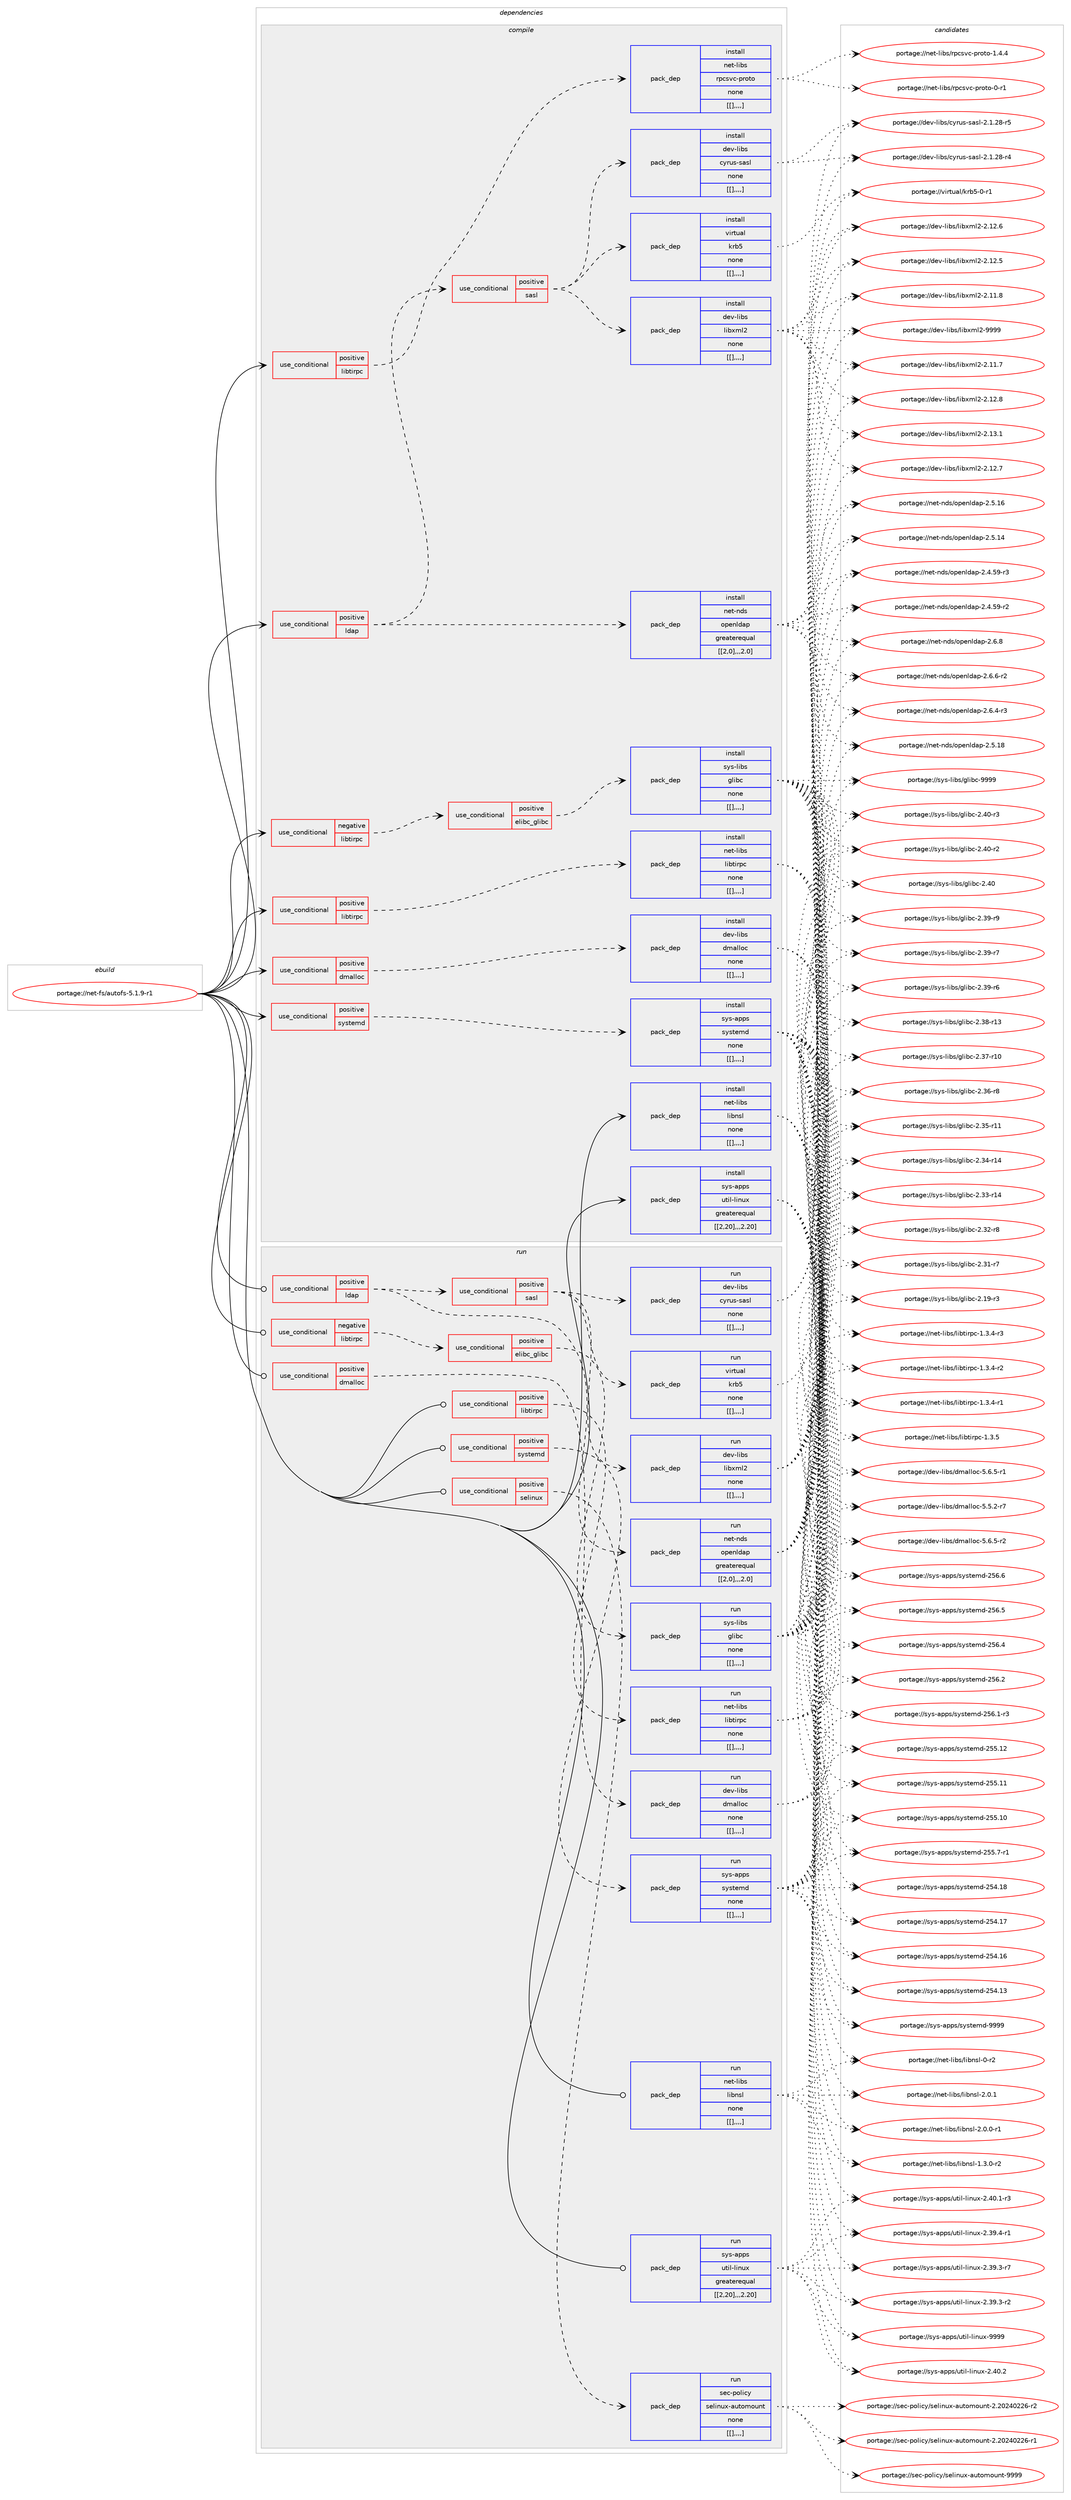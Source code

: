digraph prolog {

# *************
# Graph options
# *************

newrank=true;
concentrate=true;
compound=true;
graph [rankdir=LR,fontname=Helvetica,fontsize=10,ranksep=1.5];#, ranksep=2.5, nodesep=0.2];
edge  [arrowhead=vee];
node  [fontname=Helvetica,fontsize=10];

# **********
# The ebuild
# **********

subgraph cluster_leftcol {
color=gray;
label=<<i>ebuild</i>>;
id [label="portage://net-fs/autofs-5.1.9-r1", color=red, width=4, href="../net-fs/autofs-5.1.9-r1.svg"];
}

# ****************
# The dependencies
# ****************

subgraph cluster_midcol {
color=gray;
label=<<i>dependencies</i>>;
subgraph cluster_compile {
fillcolor="#eeeeee";
style=filled;
label=<<i>compile</i>>;
subgraph cond94418 {
dependency358961 [label=<<TABLE BORDER="0" CELLBORDER="1" CELLSPACING="0" CELLPADDING="4"><TR><TD ROWSPAN="3" CELLPADDING="10">use_conditional</TD></TR><TR><TD>negative</TD></TR><TR><TD>libtirpc</TD></TR></TABLE>>, shape=none, color=red];
subgraph cond94419 {
dependency358962 [label=<<TABLE BORDER="0" CELLBORDER="1" CELLSPACING="0" CELLPADDING="4"><TR><TD ROWSPAN="3" CELLPADDING="10">use_conditional</TD></TR><TR><TD>positive</TD></TR><TR><TD>elibc_glibc</TD></TR></TABLE>>, shape=none, color=red];
subgraph pack261908 {
dependency358963 [label=<<TABLE BORDER="0" CELLBORDER="1" CELLSPACING="0" CELLPADDING="4" WIDTH="220"><TR><TD ROWSPAN="6" CELLPADDING="30">pack_dep</TD></TR><TR><TD WIDTH="110">install</TD></TR><TR><TD>sys-libs</TD></TR><TR><TD>glibc</TD></TR><TR><TD>none</TD></TR><TR><TD>[[],,,,]</TD></TR></TABLE>>, shape=none, color=blue];
}
dependency358962:e -> dependency358963:w [weight=20,style="dashed",arrowhead="vee"];
}
dependency358961:e -> dependency358962:w [weight=20,style="dashed",arrowhead="vee"];
}
id:e -> dependency358961:w [weight=20,style="solid",arrowhead="vee"];
subgraph cond94420 {
dependency358964 [label=<<TABLE BORDER="0" CELLBORDER="1" CELLSPACING="0" CELLPADDING="4"><TR><TD ROWSPAN="3" CELLPADDING="10">use_conditional</TD></TR><TR><TD>positive</TD></TR><TR><TD>dmalloc</TD></TR></TABLE>>, shape=none, color=red];
subgraph pack261909 {
dependency358965 [label=<<TABLE BORDER="0" CELLBORDER="1" CELLSPACING="0" CELLPADDING="4" WIDTH="220"><TR><TD ROWSPAN="6" CELLPADDING="30">pack_dep</TD></TR><TR><TD WIDTH="110">install</TD></TR><TR><TD>dev-libs</TD></TR><TR><TD>dmalloc</TD></TR><TR><TD>none</TD></TR><TR><TD>[[],,,,]</TD></TR></TABLE>>, shape=none, color=blue];
}
dependency358964:e -> dependency358965:w [weight=20,style="dashed",arrowhead="vee"];
}
id:e -> dependency358964:w [weight=20,style="solid",arrowhead="vee"];
subgraph cond94421 {
dependency358966 [label=<<TABLE BORDER="0" CELLBORDER="1" CELLSPACING="0" CELLPADDING="4"><TR><TD ROWSPAN="3" CELLPADDING="10">use_conditional</TD></TR><TR><TD>positive</TD></TR><TR><TD>ldap</TD></TR></TABLE>>, shape=none, color=red];
subgraph pack261910 {
dependency358967 [label=<<TABLE BORDER="0" CELLBORDER="1" CELLSPACING="0" CELLPADDING="4" WIDTH="220"><TR><TD ROWSPAN="6" CELLPADDING="30">pack_dep</TD></TR><TR><TD WIDTH="110">install</TD></TR><TR><TD>net-nds</TD></TR><TR><TD>openldap</TD></TR><TR><TD>greaterequal</TD></TR><TR><TD>[[2,0],,,2.0]</TD></TR></TABLE>>, shape=none, color=blue];
}
dependency358966:e -> dependency358967:w [weight=20,style="dashed",arrowhead="vee"];
subgraph cond94422 {
dependency358968 [label=<<TABLE BORDER="0" CELLBORDER="1" CELLSPACING="0" CELLPADDING="4"><TR><TD ROWSPAN="3" CELLPADDING="10">use_conditional</TD></TR><TR><TD>positive</TD></TR><TR><TD>sasl</TD></TR></TABLE>>, shape=none, color=red];
subgraph pack261911 {
dependency358969 [label=<<TABLE BORDER="0" CELLBORDER="1" CELLSPACING="0" CELLPADDING="4" WIDTH="220"><TR><TD ROWSPAN="6" CELLPADDING="30">pack_dep</TD></TR><TR><TD WIDTH="110">install</TD></TR><TR><TD>dev-libs</TD></TR><TR><TD>cyrus-sasl</TD></TR><TR><TD>none</TD></TR><TR><TD>[[],,,,]</TD></TR></TABLE>>, shape=none, color=blue];
}
dependency358968:e -> dependency358969:w [weight=20,style="dashed",arrowhead="vee"];
subgraph pack261912 {
dependency358970 [label=<<TABLE BORDER="0" CELLBORDER="1" CELLSPACING="0" CELLPADDING="4" WIDTH="220"><TR><TD ROWSPAN="6" CELLPADDING="30">pack_dep</TD></TR><TR><TD WIDTH="110">install</TD></TR><TR><TD>dev-libs</TD></TR><TR><TD>libxml2</TD></TR><TR><TD>none</TD></TR><TR><TD>[[],,,,]</TD></TR></TABLE>>, shape=none, color=blue];
}
dependency358968:e -> dependency358970:w [weight=20,style="dashed",arrowhead="vee"];
subgraph pack261913 {
dependency358971 [label=<<TABLE BORDER="0" CELLBORDER="1" CELLSPACING="0" CELLPADDING="4" WIDTH="220"><TR><TD ROWSPAN="6" CELLPADDING="30">pack_dep</TD></TR><TR><TD WIDTH="110">install</TD></TR><TR><TD>virtual</TD></TR><TR><TD>krb5</TD></TR><TR><TD>none</TD></TR><TR><TD>[[],,,,]</TD></TR></TABLE>>, shape=none, color=blue];
}
dependency358968:e -> dependency358971:w [weight=20,style="dashed",arrowhead="vee"];
}
dependency358966:e -> dependency358968:w [weight=20,style="dashed",arrowhead="vee"];
}
id:e -> dependency358966:w [weight=20,style="solid",arrowhead="vee"];
subgraph cond94423 {
dependency358972 [label=<<TABLE BORDER="0" CELLBORDER="1" CELLSPACING="0" CELLPADDING="4"><TR><TD ROWSPAN="3" CELLPADDING="10">use_conditional</TD></TR><TR><TD>positive</TD></TR><TR><TD>libtirpc</TD></TR></TABLE>>, shape=none, color=red];
subgraph pack261914 {
dependency358973 [label=<<TABLE BORDER="0" CELLBORDER="1" CELLSPACING="0" CELLPADDING="4" WIDTH="220"><TR><TD ROWSPAN="6" CELLPADDING="30">pack_dep</TD></TR><TR><TD WIDTH="110">install</TD></TR><TR><TD>net-libs</TD></TR><TR><TD>libtirpc</TD></TR><TR><TD>none</TD></TR><TR><TD>[[],,,,]</TD></TR></TABLE>>, shape=none, color=blue];
}
dependency358972:e -> dependency358973:w [weight=20,style="dashed",arrowhead="vee"];
}
id:e -> dependency358972:w [weight=20,style="solid",arrowhead="vee"];
subgraph cond94424 {
dependency358974 [label=<<TABLE BORDER="0" CELLBORDER="1" CELLSPACING="0" CELLPADDING="4"><TR><TD ROWSPAN="3" CELLPADDING="10">use_conditional</TD></TR><TR><TD>positive</TD></TR><TR><TD>libtirpc</TD></TR></TABLE>>, shape=none, color=red];
subgraph pack261915 {
dependency358975 [label=<<TABLE BORDER="0" CELLBORDER="1" CELLSPACING="0" CELLPADDING="4" WIDTH="220"><TR><TD ROWSPAN="6" CELLPADDING="30">pack_dep</TD></TR><TR><TD WIDTH="110">install</TD></TR><TR><TD>net-libs</TD></TR><TR><TD>rpcsvc-proto</TD></TR><TR><TD>none</TD></TR><TR><TD>[[],,,,]</TD></TR></TABLE>>, shape=none, color=blue];
}
dependency358974:e -> dependency358975:w [weight=20,style="dashed",arrowhead="vee"];
}
id:e -> dependency358974:w [weight=20,style="solid",arrowhead="vee"];
subgraph cond94425 {
dependency358976 [label=<<TABLE BORDER="0" CELLBORDER="1" CELLSPACING="0" CELLPADDING="4"><TR><TD ROWSPAN="3" CELLPADDING="10">use_conditional</TD></TR><TR><TD>positive</TD></TR><TR><TD>systemd</TD></TR></TABLE>>, shape=none, color=red];
subgraph pack261916 {
dependency358977 [label=<<TABLE BORDER="0" CELLBORDER="1" CELLSPACING="0" CELLPADDING="4" WIDTH="220"><TR><TD ROWSPAN="6" CELLPADDING="30">pack_dep</TD></TR><TR><TD WIDTH="110">install</TD></TR><TR><TD>sys-apps</TD></TR><TR><TD>systemd</TD></TR><TR><TD>none</TD></TR><TR><TD>[[],,,,]</TD></TR></TABLE>>, shape=none, color=blue];
}
dependency358976:e -> dependency358977:w [weight=20,style="dashed",arrowhead="vee"];
}
id:e -> dependency358976:w [weight=20,style="solid",arrowhead="vee"];
subgraph pack261917 {
dependency358978 [label=<<TABLE BORDER="0" CELLBORDER="1" CELLSPACING="0" CELLPADDING="4" WIDTH="220"><TR><TD ROWSPAN="6" CELLPADDING="30">pack_dep</TD></TR><TR><TD WIDTH="110">install</TD></TR><TR><TD>net-libs</TD></TR><TR><TD>libnsl</TD></TR><TR><TD>none</TD></TR><TR><TD>[[],,,,]</TD></TR></TABLE>>, shape=none, color=blue];
}
id:e -> dependency358978:w [weight=20,style="solid",arrowhead="vee"];
subgraph pack261918 {
dependency358979 [label=<<TABLE BORDER="0" CELLBORDER="1" CELLSPACING="0" CELLPADDING="4" WIDTH="220"><TR><TD ROWSPAN="6" CELLPADDING="30">pack_dep</TD></TR><TR><TD WIDTH="110">install</TD></TR><TR><TD>sys-apps</TD></TR><TR><TD>util-linux</TD></TR><TR><TD>greaterequal</TD></TR><TR><TD>[[2,20],,,2.20]</TD></TR></TABLE>>, shape=none, color=blue];
}
id:e -> dependency358979:w [weight=20,style="solid",arrowhead="vee"];
}
subgraph cluster_compileandrun {
fillcolor="#eeeeee";
style=filled;
label=<<i>compile and run</i>>;
}
subgraph cluster_run {
fillcolor="#eeeeee";
style=filled;
label=<<i>run</i>>;
subgraph cond94426 {
dependency358980 [label=<<TABLE BORDER="0" CELLBORDER="1" CELLSPACING="0" CELLPADDING="4"><TR><TD ROWSPAN="3" CELLPADDING="10">use_conditional</TD></TR><TR><TD>negative</TD></TR><TR><TD>libtirpc</TD></TR></TABLE>>, shape=none, color=red];
subgraph cond94427 {
dependency358981 [label=<<TABLE BORDER="0" CELLBORDER="1" CELLSPACING="0" CELLPADDING="4"><TR><TD ROWSPAN="3" CELLPADDING="10">use_conditional</TD></TR><TR><TD>positive</TD></TR><TR><TD>elibc_glibc</TD></TR></TABLE>>, shape=none, color=red];
subgraph pack261919 {
dependency358982 [label=<<TABLE BORDER="0" CELLBORDER="1" CELLSPACING="0" CELLPADDING="4" WIDTH="220"><TR><TD ROWSPAN="6" CELLPADDING="30">pack_dep</TD></TR><TR><TD WIDTH="110">run</TD></TR><TR><TD>sys-libs</TD></TR><TR><TD>glibc</TD></TR><TR><TD>none</TD></TR><TR><TD>[[],,,,]</TD></TR></TABLE>>, shape=none, color=blue];
}
dependency358981:e -> dependency358982:w [weight=20,style="dashed",arrowhead="vee"];
}
dependency358980:e -> dependency358981:w [weight=20,style="dashed",arrowhead="vee"];
}
id:e -> dependency358980:w [weight=20,style="solid",arrowhead="odot"];
subgraph cond94428 {
dependency358983 [label=<<TABLE BORDER="0" CELLBORDER="1" CELLSPACING="0" CELLPADDING="4"><TR><TD ROWSPAN="3" CELLPADDING="10">use_conditional</TD></TR><TR><TD>positive</TD></TR><TR><TD>dmalloc</TD></TR></TABLE>>, shape=none, color=red];
subgraph pack261920 {
dependency358984 [label=<<TABLE BORDER="0" CELLBORDER="1" CELLSPACING="0" CELLPADDING="4" WIDTH="220"><TR><TD ROWSPAN="6" CELLPADDING="30">pack_dep</TD></TR><TR><TD WIDTH="110">run</TD></TR><TR><TD>dev-libs</TD></TR><TR><TD>dmalloc</TD></TR><TR><TD>none</TD></TR><TR><TD>[[],,,,]</TD></TR></TABLE>>, shape=none, color=blue];
}
dependency358983:e -> dependency358984:w [weight=20,style="dashed",arrowhead="vee"];
}
id:e -> dependency358983:w [weight=20,style="solid",arrowhead="odot"];
subgraph cond94429 {
dependency358985 [label=<<TABLE BORDER="0" CELLBORDER="1" CELLSPACING="0" CELLPADDING="4"><TR><TD ROWSPAN="3" CELLPADDING="10">use_conditional</TD></TR><TR><TD>positive</TD></TR><TR><TD>ldap</TD></TR></TABLE>>, shape=none, color=red];
subgraph pack261921 {
dependency358986 [label=<<TABLE BORDER="0" CELLBORDER="1" CELLSPACING="0" CELLPADDING="4" WIDTH="220"><TR><TD ROWSPAN="6" CELLPADDING="30">pack_dep</TD></TR><TR><TD WIDTH="110">run</TD></TR><TR><TD>net-nds</TD></TR><TR><TD>openldap</TD></TR><TR><TD>greaterequal</TD></TR><TR><TD>[[2,0],,,2.0]</TD></TR></TABLE>>, shape=none, color=blue];
}
dependency358985:e -> dependency358986:w [weight=20,style="dashed",arrowhead="vee"];
subgraph cond94430 {
dependency358987 [label=<<TABLE BORDER="0" CELLBORDER="1" CELLSPACING="0" CELLPADDING="4"><TR><TD ROWSPAN="3" CELLPADDING="10">use_conditional</TD></TR><TR><TD>positive</TD></TR><TR><TD>sasl</TD></TR></TABLE>>, shape=none, color=red];
subgraph pack261922 {
dependency358988 [label=<<TABLE BORDER="0" CELLBORDER="1" CELLSPACING="0" CELLPADDING="4" WIDTH="220"><TR><TD ROWSPAN="6" CELLPADDING="30">pack_dep</TD></TR><TR><TD WIDTH="110">run</TD></TR><TR><TD>dev-libs</TD></TR><TR><TD>cyrus-sasl</TD></TR><TR><TD>none</TD></TR><TR><TD>[[],,,,]</TD></TR></TABLE>>, shape=none, color=blue];
}
dependency358987:e -> dependency358988:w [weight=20,style="dashed",arrowhead="vee"];
subgraph pack261923 {
dependency358989 [label=<<TABLE BORDER="0" CELLBORDER="1" CELLSPACING="0" CELLPADDING="4" WIDTH="220"><TR><TD ROWSPAN="6" CELLPADDING="30">pack_dep</TD></TR><TR><TD WIDTH="110">run</TD></TR><TR><TD>dev-libs</TD></TR><TR><TD>libxml2</TD></TR><TR><TD>none</TD></TR><TR><TD>[[],,,,]</TD></TR></TABLE>>, shape=none, color=blue];
}
dependency358987:e -> dependency358989:w [weight=20,style="dashed",arrowhead="vee"];
subgraph pack261924 {
dependency358990 [label=<<TABLE BORDER="0" CELLBORDER="1" CELLSPACING="0" CELLPADDING="4" WIDTH="220"><TR><TD ROWSPAN="6" CELLPADDING="30">pack_dep</TD></TR><TR><TD WIDTH="110">run</TD></TR><TR><TD>virtual</TD></TR><TR><TD>krb5</TD></TR><TR><TD>none</TD></TR><TR><TD>[[],,,,]</TD></TR></TABLE>>, shape=none, color=blue];
}
dependency358987:e -> dependency358990:w [weight=20,style="dashed",arrowhead="vee"];
}
dependency358985:e -> dependency358987:w [weight=20,style="dashed",arrowhead="vee"];
}
id:e -> dependency358985:w [weight=20,style="solid",arrowhead="odot"];
subgraph cond94431 {
dependency358991 [label=<<TABLE BORDER="0" CELLBORDER="1" CELLSPACING="0" CELLPADDING="4"><TR><TD ROWSPAN="3" CELLPADDING="10">use_conditional</TD></TR><TR><TD>positive</TD></TR><TR><TD>libtirpc</TD></TR></TABLE>>, shape=none, color=red];
subgraph pack261925 {
dependency358992 [label=<<TABLE BORDER="0" CELLBORDER="1" CELLSPACING="0" CELLPADDING="4" WIDTH="220"><TR><TD ROWSPAN="6" CELLPADDING="30">pack_dep</TD></TR><TR><TD WIDTH="110">run</TD></TR><TR><TD>net-libs</TD></TR><TR><TD>libtirpc</TD></TR><TR><TD>none</TD></TR><TR><TD>[[],,,,]</TD></TR></TABLE>>, shape=none, color=blue];
}
dependency358991:e -> dependency358992:w [weight=20,style="dashed",arrowhead="vee"];
}
id:e -> dependency358991:w [weight=20,style="solid",arrowhead="odot"];
subgraph cond94432 {
dependency358993 [label=<<TABLE BORDER="0" CELLBORDER="1" CELLSPACING="0" CELLPADDING="4"><TR><TD ROWSPAN="3" CELLPADDING="10">use_conditional</TD></TR><TR><TD>positive</TD></TR><TR><TD>selinux</TD></TR></TABLE>>, shape=none, color=red];
subgraph pack261926 {
dependency358994 [label=<<TABLE BORDER="0" CELLBORDER="1" CELLSPACING="0" CELLPADDING="4" WIDTH="220"><TR><TD ROWSPAN="6" CELLPADDING="30">pack_dep</TD></TR><TR><TD WIDTH="110">run</TD></TR><TR><TD>sec-policy</TD></TR><TR><TD>selinux-automount</TD></TR><TR><TD>none</TD></TR><TR><TD>[[],,,,]</TD></TR></TABLE>>, shape=none, color=blue];
}
dependency358993:e -> dependency358994:w [weight=20,style="dashed",arrowhead="vee"];
}
id:e -> dependency358993:w [weight=20,style="solid",arrowhead="odot"];
subgraph cond94433 {
dependency358995 [label=<<TABLE BORDER="0" CELLBORDER="1" CELLSPACING="0" CELLPADDING="4"><TR><TD ROWSPAN="3" CELLPADDING="10">use_conditional</TD></TR><TR><TD>positive</TD></TR><TR><TD>systemd</TD></TR></TABLE>>, shape=none, color=red];
subgraph pack261927 {
dependency358996 [label=<<TABLE BORDER="0" CELLBORDER="1" CELLSPACING="0" CELLPADDING="4" WIDTH="220"><TR><TD ROWSPAN="6" CELLPADDING="30">pack_dep</TD></TR><TR><TD WIDTH="110">run</TD></TR><TR><TD>sys-apps</TD></TR><TR><TD>systemd</TD></TR><TR><TD>none</TD></TR><TR><TD>[[],,,,]</TD></TR></TABLE>>, shape=none, color=blue];
}
dependency358995:e -> dependency358996:w [weight=20,style="dashed",arrowhead="vee"];
}
id:e -> dependency358995:w [weight=20,style="solid",arrowhead="odot"];
subgraph pack261928 {
dependency358997 [label=<<TABLE BORDER="0" CELLBORDER="1" CELLSPACING="0" CELLPADDING="4" WIDTH="220"><TR><TD ROWSPAN="6" CELLPADDING="30">pack_dep</TD></TR><TR><TD WIDTH="110">run</TD></TR><TR><TD>net-libs</TD></TR><TR><TD>libnsl</TD></TR><TR><TD>none</TD></TR><TR><TD>[[],,,,]</TD></TR></TABLE>>, shape=none, color=blue];
}
id:e -> dependency358997:w [weight=20,style="solid",arrowhead="odot"];
subgraph pack261929 {
dependency358998 [label=<<TABLE BORDER="0" CELLBORDER="1" CELLSPACING="0" CELLPADDING="4" WIDTH="220"><TR><TD ROWSPAN="6" CELLPADDING="30">pack_dep</TD></TR><TR><TD WIDTH="110">run</TD></TR><TR><TD>sys-apps</TD></TR><TR><TD>util-linux</TD></TR><TR><TD>greaterequal</TD></TR><TR><TD>[[2,20],,,2.20]</TD></TR></TABLE>>, shape=none, color=blue];
}
id:e -> dependency358998:w [weight=20,style="solid",arrowhead="odot"];
}
}

# **************
# The candidates
# **************

subgraph cluster_choices {
rank=same;
color=gray;
label=<<i>candidates</i>>;

subgraph choice261908 {
color=black;
nodesep=1;
choice11512111545108105981154710310810598994557575757 [label="portage://sys-libs/glibc-9999", color=red, width=4,href="../sys-libs/glibc-9999.svg"];
choice115121115451081059811547103108105989945504652484511451 [label="portage://sys-libs/glibc-2.40-r3", color=red, width=4,href="../sys-libs/glibc-2.40-r3.svg"];
choice115121115451081059811547103108105989945504652484511450 [label="portage://sys-libs/glibc-2.40-r2", color=red, width=4,href="../sys-libs/glibc-2.40-r2.svg"];
choice11512111545108105981154710310810598994550465248 [label="portage://sys-libs/glibc-2.40", color=red, width=4,href="../sys-libs/glibc-2.40.svg"];
choice115121115451081059811547103108105989945504651574511457 [label="portage://sys-libs/glibc-2.39-r9", color=red, width=4,href="../sys-libs/glibc-2.39-r9.svg"];
choice115121115451081059811547103108105989945504651574511455 [label="portage://sys-libs/glibc-2.39-r7", color=red, width=4,href="../sys-libs/glibc-2.39-r7.svg"];
choice115121115451081059811547103108105989945504651574511454 [label="portage://sys-libs/glibc-2.39-r6", color=red, width=4,href="../sys-libs/glibc-2.39-r6.svg"];
choice11512111545108105981154710310810598994550465156451144951 [label="portage://sys-libs/glibc-2.38-r13", color=red, width=4,href="../sys-libs/glibc-2.38-r13.svg"];
choice11512111545108105981154710310810598994550465155451144948 [label="portage://sys-libs/glibc-2.37-r10", color=red, width=4,href="../sys-libs/glibc-2.37-r10.svg"];
choice115121115451081059811547103108105989945504651544511456 [label="portage://sys-libs/glibc-2.36-r8", color=red, width=4,href="../sys-libs/glibc-2.36-r8.svg"];
choice11512111545108105981154710310810598994550465153451144949 [label="portage://sys-libs/glibc-2.35-r11", color=red, width=4,href="../sys-libs/glibc-2.35-r11.svg"];
choice11512111545108105981154710310810598994550465152451144952 [label="portage://sys-libs/glibc-2.34-r14", color=red, width=4,href="../sys-libs/glibc-2.34-r14.svg"];
choice11512111545108105981154710310810598994550465151451144952 [label="portage://sys-libs/glibc-2.33-r14", color=red, width=4,href="../sys-libs/glibc-2.33-r14.svg"];
choice115121115451081059811547103108105989945504651504511456 [label="portage://sys-libs/glibc-2.32-r8", color=red, width=4,href="../sys-libs/glibc-2.32-r8.svg"];
choice115121115451081059811547103108105989945504651494511455 [label="portage://sys-libs/glibc-2.31-r7", color=red, width=4,href="../sys-libs/glibc-2.31-r7.svg"];
choice115121115451081059811547103108105989945504649574511451 [label="portage://sys-libs/glibc-2.19-r3", color=red, width=4,href="../sys-libs/glibc-2.19-r3.svg"];
dependency358963:e -> choice11512111545108105981154710310810598994557575757:w [style=dotted,weight="100"];
dependency358963:e -> choice115121115451081059811547103108105989945504652484511451:w [style=dotted,weight="100"];
dependency358963:e -> choice115121115451081059811547103108105989945504652484511450:w [style=dotted,weight="100"];
dependency358963:e -> choice11512111545108105981154710310810598994550465248:w [style=dotted,weight="100"];
dependency358963:e -> choice115121115451081059811547103108105989945504651574511457:w [style=dotted,weight="100"];
dependency358963:e -> choice115121115451081059811547103108105989945504651574511455:w [style=dotted,weight="100"];
dependency358963:e -> choice115121115451081059811547103108105989945504651574511454:w [style=dotted,weight="100"];
dependency358963:e -> choice11512111545108105981154710310810598994550465156451144951:w [style=dotted,weight="100"];
dependency358963:e -> choice11512111545108105981154710310810598994550465155451144948:w [style=dotted,weight="100"];
dependency358963:e -> choice115121115451081059811547103108105989945504651544511456:w [style=dotted,weight="100"];
dependency358963:e -> choice11512111545108105981154710310810598994550465153451144949:w [style=dotted,weight="100"];
dependency358963:e -> choice11512111545108105981154710310810598994550465152451144952:w [style=dotted,weight="100"];
dependency358963:e -> choice11512111545108105981154710310810598994550465151451144952:w [style=dotted,weight="100"];
dependency358963:e -> choice115121115451081059811547103108105989945504651504511456:w [style=dotted,weight="100"];
dependency358963:e -> choice115121115451081059811547103108105989945504651494511455:w [style=dotted,weight="100"];
dependency358963:e -> choice115121115451081059811547103108105989945504649574511451:w [style=dotted,weight="100"];
}
subgraph choice261909 {
color=black;
nodesep=1;
choice10010111845108105981154710010997108108111994553465446534511450 [label="portage://dev-libs/dmalloc-5.6.5-r2", color=red, width=4,href="../dev-libs/dmalloc-5.6.5-r2.svg"];
choice10010111845108105981154710010997108108111994553465446534511449 [label="portage://dev-libs/dmalloc-5.6.5-r1", color=red, width=4,href="../dev-libs/dmalloc-5.6.5-r1.svg"];
choice10010111845108105981154710010997108108111994553465346504511455 [label="portage://dev-libs/dmalloc-5.5.2-r7", color=red, width=4,href="../dev-libs/dmalloc-5.5.2-r7.svg"];
dependency358965:e -> choice10010111845108105981154710010997108108111994553465446534511450:w [style=dotted,weight="100"];
dependency358965:e -> choice10010111845108105981154710010997108108111994553465446534511449:w [style=dotted,weight="100"];
dependency358965:e -> choice10010111845108105981154710010997108108111994553465346504511455:w [style=dotted,weight="100"];
}
subgraph choice261910 {
color=black;
nodesep=1;
choice110101116451101001154711111210111010810097112455046544656 [label="portage://net-nds/openldap-2.6.8", color=red, width=4,href="../net-nds/openldap-2.6.8.svg"];
choice1101011164511010011547111112101110108100971124550465446544511450 [label="portage://net-nds/openldap-2.6.6-r2", color=red, width=4,href="../net-nds/openldap-2.6.6-r2.svg"];
choice1101011164511010011547111112101110108100971124550465446524511451 [label="portage://net-nds/openldap-2.6.4-r3", color=red, width=4,href="../net-nds/openldap-2.6.4-r3.svg"];
choice11010111645110100115471111121011101081009711245504653464956 [label="portage://net-nds/openldap-2.5.18", color=red, width=4,href="../net-nds/openldap-2.5.18.svg"];
choice11010111645110100115471111121011101081009711245504653464954 [label="portage://net-nds/openldap-2.5.16", color=red, width=4,href="../net-nds/openldap-2.5.16.svg"];
choice11010111645110100115471111121011101081009711245504653464952 [label="portage://net-nds/openldap-2.5.14", color=red, width=4,href="../net-nds/openldap-2.5.14.svg"];
choice110101116451101001154711111210111010810097112455046524653574511451 [label="portage://net-nds/openldap-2.4.59-r3", color=red, width=4,href="../net-nds/openldap-2.4.59-r3.svg"];
choice110101116451101001154711111210111010810097112455046524653574511450 [label="portage://net-nds/openldap-2.4.59-r2", color=red, width=4,href="../net-nds/openldap-2.4.59-r2.svg"];
dependency358967:e -> choice110101116451101001154711111210111010810097112455046544656:w [style=dotted,weight="100"];
dependency358967:e -> choice1101011164511010011547111112101110108100971124550465446544511450:w [style=dotted,weight="100"];
dependency358967:e -> choice1101011164511010011547111112101110108100971124550465446524511451:w [style=dotted,weight="100"];
dependency358967:e -> choice11010111645110100115471111121011101081009711245504653464956:w [style=dotted,weight="100"];
dependency358967:e -> choice11010111645110100115471111121011101081009711245504653464954:w [style=dotted,weight="100"];
dependency358967:e -> choice11010111645110100115471111121011101081009711245504653464952:w [style=dotted,weight="100"];
dependency358967:e -> choice110101116451101001154711111210111010810097112455046524653574511451:w [style=dotted,weight="100"];
dependency358967:e -> choice110101116451101001154711111210111010810097112455046524653574511450:w [style=dotted,weight="100"];
}
subgraph choice261911 {
color=black;
nodesep=1;
choice100101118451081059811547991211141171154511597115108455046494650564511453 [label="portage://dev-libs/cyrus-sasl-2.1.28-r5", color=red, width=4,href="../dev-libs/cyrus-sasl-2.1.28-r5.svg"];
choice100101118451081059811547991211141171154511597115108455046494650564511452 [label="portage://dev-libs/cyrus-sasl-2.1.28-r4", color=red, width=4,href="../dev-libs/cyrus-sasl-2.1.28-r4.svg"];
dependency358969:e -> choice100101118451081059811547991211141171154511597115108455046494650564511453:w [style=dotted,weight="100"];
dependency358969:e -> choice100101118451081059811547991211141171154511597115108455046494650564511452:w [style=dotted,weight="100"];
}
subgraph choice261912 {
color=black;
nodesep=1;
choice10010111845108105981154710810598120109108504557575757 [label="portage://dev-libs/libxml2-9999", color=red, width=4,href="../dev-libs/libxml2-9999.svg"];
choice100101118451081059811547108105981201091085045504649514649 [label="portage://dev-libs/libxml2-2.13.1", color=red, width=4,href="../dev-libs/libxml2-2.13.1.svg"];
choice100101118451081059811547108105981201091085045504649504656 [label="portage://dev-libs/libxml2-2.12.8", color=red, width=4,href="../dev-libs/libxml2-2.12.8.svg"];
choice100101118451081059811547108105981201091085045504649504655 [label="portage://dev-libs/libxml2-2.12.7", color=red, width=4,href="../dev-libs/libxml2-2.12.7.svg"];
choice100101118451081059811547108105981201091085045504649504654 [label="portage://dev-libs/libxml2-2.12.6", color=red, width=4,href="../dev-libs/libxml2-2.12.6.svg"];
choice100101118451081059811547108105981201091085045504649504653 [label="portage://dev-libs/libxml2-2.12.5", color=red, width=4,href="../dev-libs/libxml2-2.12.5.svg"];
choice100101118451081059811547108105981201091085045504649494656 [label="portage://dev-libs/libxml2-2.11.8", color=red, width=4,href="../dev-libs/libxml2-2.11.8.svg"];
choice100101118451081059811547108105981201091085045504649494655 [label="portage://dev-libs/libxml2-2.11.7", color=red, width=4,href="../dev-libs/libxml2-2.11.7.svg"];
dependency358970:e -> choice10010111845108105981154710810598120109108504557575757:w [style=dotted,weight="100"];
dependency358970:e -> choice100101118451081059811547108105981201091085045504649514649:w [style=dotted,weight="100"];
dependency358970:e -> choice100101118451081059811547108105981201091085045504649504656:w [style=dotted,weight="100"];
dependency358970:e -> choice100101118451081059811547108105981201091085045504649504655:w [style=dotted,weight="100"];
dependency358970:e -> choice100101118451081059811547108105981201091085045504649504654:w [style=dotted,weight="100"];
dependency358970:e -> choice100101118451081059811547108105981201091085045504649504653:w [style=dotted,weight="100"];
dependency358970:e -> choice100101118451081059811547108105981201091085045504649494656:w [style=dotted,weight="100"];
dependency358970:e -> choice100101118451081059811547108105981201091085045504649494655:w [style=dotted,weight="100"];
}
subgraph choice261913 {
color=black;
nodesep=1;
choice1181051141161179710847107114985345484511449 [label="portage://virtual/krb5-0-r1", color=red, width=4,href="../virtual/krb5-0-r1.svg"];
dependency358971:e -> choice1181051141161179710847107114985345484511449:w [style=dotted,weight="100"];
}
subgraph choice261914 {
color=black;
nodesep=1;
choice1101011164510810598115471081059811610511411299454946514653 [label="portage://net-libs/libtirpc-1.3.5", color=red, width=4,href="../net-libs/libtirpc-1.3.5.svg"];
choice11010111645108105981154710810598116105114112994549465146524511451 [label="portage://net-libs/libtirpc-1.3.4-r3", color=red, width=4,href="../net-libs/libtirpc-1.3.4-r3.svg"];
choice11010111645108105981154710810598116105114112994549465146524511450 [label="portage://net-libs/libtirpc-1.3.4-r2", color=red, width=4,href="../net-libs/libtirpc-1.3.4-r2.svg"];
choice11010111645108105981154710810598116105114112994549465146524511449 [label="portage://net-libs/libtirpc-1.3.4-r1", color=red, width=4,href="../net-libs/libtirpc-1.3.4-r1.svg"];
dependency358973:e -> choice1101011164510810598115471081059811610511411299454946514653:w [style=dotted,weight="100"];
dependency358973:e -> choice11010111645108105981154710810598116105114112994549465146524511451:w [style=dotted,weight="100"];
dependency358973:e -> choice11010111645108105981154710810598116105114112994549465146524511450:w [style=dotted,weight="100"];
dependency358973:e -> choice11010111645108105981154710810598116105114112994549465146524511449:w [style=dotted,weight="100"];
}
subgraph choice261915 {
color=black;
nodesep=1;
choice110101116451081059811547114112991151189945112114111116111454946524652 [label="portage://net-libs/rpcsvc-proto-1.4.4", color=red, width=4,href="../net-libs/rpcsvc-proto-1.4.4.svg"];
choice11010111645108105981154711411299115118994511211411111611145484511449 [label="portage://net-libs/rpcsvc-proto-0-r1", color=red, width=4,href="../net-libs/rpcsvc-proto-0-r1.svg"];
dependency358975:e -> choice110101116451081059811547114112991151189945112114111116111454946524652:w [style=dotted,weight="100"];
dependency358975:e -> choice11010111645108105981154711411299115118994511211411111611145484511449:w [style=dotted,weight="100"];
}
subgraph choice261916 {
color=black;
nodesep=1;
choice1151211154597112112115471151211151161011091004557575757 [label="portage://sys-apps/systemd-9999", color=red, width=4,href="../sys-apps/systemd-9999.svg"];
choice115121115459711211211547115121115116101109100455053544654 [label="portage://sys-apps/systemd-256.6", color=red, width=4,href="../sys-apps/systemd-256.6.svg"];
choice115121115459711211211547115121115116101109100455053544653 [label="portage://sys-apps/systemd-256.5", color=red, width=4,href="../sys-apps/systemd-256.5.svg"];
choice115121115459711211211547115121115116101109100455053544652 [label="portage://sys-apps/systemd-256.4", color=red, width=4,href="../sys-apps/systemd-256.4.svg"];
choice115121115459711211211547115121115116101109100455053544650 [label="portage://sys-apps/systemd-256.2", color=red, width=4,href="../sys-apps/systemd-256.2.svg"];
choice1151211154597112112115471151211151161011091004550535446494511451 [label="portage://sys-apps/systemd-256.1-r3", color=red, width=4,href="../sys-apps/systemd-256.1-r3.svg"];
choice11512111545971121121154711512111511610110910045505353464950 [label="portage://sys-apps/systemd-255.12", color=red, width=4,href="../sys-apps/systemd-255.12.svg"];
choice11512111545971121121154711512111511610110910045505353464949 [label="portage://sys-apps/systemd-255.11", color=red, width=4,href="../sys-apps/systemd-255.11.svg"];
choice11512111545971121121154711512111511610110910045505353464948 [label="portage://sys-apps/systemd-255.10", color=red, width=4,href="../sys-apps/systemd-255.10.svg"];
choice1151211154597112112115471151211151161011091004550535346554511449 [label="portage://sys-apps/systemd-255.7-r1", color=red, width=4,href="../sys-apps/systemd-255.7-r1.svg"];
choice11512111545971121121154711512111511610110910045505352464956 [label="portage://sys-apps/systemd-254.18", color=red, width=4,href="../sys-apps/systemd-254.18.svg"];
choice11512111545971121121154711512111511610110910045505352464955 [label="portage://sys-apps/systemd-254.17", color=red, width=4,href="../sys-apps/systemd-254.17.svg"];
choice11512111545971121121154711512111511610110910045505352464954 [label="portage://sys-apps/systemd-254.16", color=red, width=4,href="../sys-apps/systemd-254.16.svg"];
choice11512111545971121121154711512111511610110910045505352464951 [label="portage://sys-apps/systemd-254.13", color=red, width=4,href="../sys-apps/systemd-254.13.svg"];
dependency358977:e -> choice1151211154597112112115471151211151161011091004557575757:w [style=dotted,weight="100"];
dependency358977:e -> choice115121115459711211211547115121115116101109100455053544654:w [style=dotted,weight="100"];
dependency358977:e -> choice115121115459711211211547115121115116101109100455053544653:w [style=dotted,weight="100"];
dependency358977:e -> choice115121115459711211211547115121115116101109100455053544652:w [style=dotted,weight="100"];
dependency358977:e -> choice115121115459711211211547115121115116101109100455053544650:w [style=dotted,weight="100"];
dependency358977:e -> choice1151211154597112112115471151211151161011091004550535446494511451:w [style=dotted,weight="100"];
dependency358977:e -> choice11512111545971121121154711512111511610110910045505353464950:w [style=dotted,weight="100"];
dependency358977:e -> choice11512111545971121121154711512111511610110910045505353464949:w [style=dotted,weight="100"];
dependency358977:e -> choice11512111545971121121154711512111511610110910045505353464948:w [style=dotted,weight="100"];
dependency358977:e -> choice1151211154597112112115471151211151161011091004550535346554511449:w [style=dotted,weight="100"];
dependency358977:e -> choice11512111545971121121154711512111511610110910045505352464956:w [style=dotted,weight="100"];
dependency358977:e -> choice11512111545971121121154711512111511610110910045505352464955:w [style=dotted,weight="100"];
dependency358977:e -> choice11512111545971121121154711512111511610110910045505352464954:w [style=dotted,weight="100"];
dependency358977:e -> choice11512111545971121121154711512111511610110910045505352464951:w [style=dotted,weight="100"];
}
subgraph choice261917 {
color=black;
nodesep=1;
choice11010111645108105981154710810598110115108455046484649 [label="portage://net-libs/libnsl-2.0.1", color=red, width=4,href="../net-libs/libnsl-2.0.1.svg"];
choice110101116451081059811547108105981101151084550464846484511449 [label="portage://net-libs/libnsl-2.0.0-r1", color=red, width=4,href="../net-libs/libnsl-2.0.0-r1.svg"];
choice110101116451081059811547108105981101151084549465146484511450 [label="portage://net-libs/libnsl-1.3.0-r2", color=red, width=4,href="../net-libs/libnsl-1.3.0-r2.svg"];
choice1101011164510810598115471081059811011510845484511450 [label="portage://net-libs/libnsl-0-r2", color=red, width=4,href="../net-libs/libnsl-0-r2.svg"];
dependency358978:e -> choice11010111645108105981154710810598110115108455046484649:w [style=dotted,weight="100"];
dependency358978:e -> choice110101116451081059811547108105981101151084550464846484511449:w [style=dotted,weight="100"];
dependency358978:e -> choice110101116451081059811547108105981101151084549465146484511450:w [style=dotted,weight="100"];
dependency358978:e -> choice1101011164510810598115471081059811011510845484511450:w [style=dotted,weight="100"];
}
subgraph choice261918 {
color=black;
nodesep=1;
choice115121115459711211211547117116105108451081051101171204557575757 [label="portage://sys-apps/util-linux-9999", color=red, width=4,href="../sys-apps/util-linux-9999.svg"];
choice1151211154597112112115471171161051084510810511011712045504652484650 [label="portage://sys-apps/util-linux-2.40.2", color=red, width=4,href="../sys-apps/util-linux-2.40.2.svg"];
choice11512111545971121121154711711610510845108105110117120455046524846494511451 [label="portage://sys-apps/util-linux-2.40.1-r3", color=red, width=4,href="../sys-apps/util-linux-2.40.1-r3.svg"];
choice11512111545971121121154711711610510845108105110117120455046515746524511449 [label="portage://sys-apps/util-linux-2.39.4-r1", color=red, width=4,href="../sys-apps/util-linux-2.39.4-r1.svg"];
choice11512111545971121121154711711610510845108105110117120455046515746514511455 [label="portage://sys-apps/util-linux-2.39.3-r7", color=red, width=4,href="../sys-apps/util-linux-2.39.3-r7.svg"];
choice11512111545971121121154711711610510845108105110117120455046515746514511450 [label="portage://sys-apps/util-linux-2.39.3-r2", color=red, width=4,href="../sys-apps/util-linux-2.39.3-r2.svg"];
dependency358979:e -> choice115121115459711211211547117116105108451081051101171204557575757:w [style=dotted,weight="100"];
dependency358979:e -> choice1151211154597112112115471171161051084510810511011712045504652484650:w [style=dotted,weight="100"];
dependency358979:e -> choice11512111545971121121154711711610510845108105110117120455046524846494511451:w [style=dotted,weight="100"];
dependency358979:e -> choice11512111545971121121154711711610510845108105110117120455046515746524511449:w [style=dotted,weight="100"];
dependency358979:e -> choice11512111545971121121154711711610510845108105110117120455046515746514511455:w [style=dotted,weight="100"];
dependency358979:e -> choice11512111545971121121154711711610510845108105110117120455046515746514511450:w [style=dotted,weight="100"];
}
subgraph choice261919 {
color=black;
nodesep=1;
choice11512111545108105981154710310810598994557575757 [label="portage://sys-libs/glibc-9999", color=red, width=4,href="../sys-libs/glibc-9999.svg"];
choice115121115451081059811547103108105989945504652484511451 [label="portage://sys-libs/glibc-2.40-r3", color=red, width=4,href="../sys-libs/glibc-2.40-r3.svg"];
choice115121115451081059811547103108105989945504652484511450 [label="portage://sys-libs/glibc-2.40-r2", color=red, width=4,href="../sys-libs/glibc-2.40-r2.svg"];
choice11512111545108105981154710310810598994550465248 [label="portage://sys-libs/glibc-2.40", color=red, width=4,href="../sys-libs/glibc-2.40.svg"];
choice115121115451081059811547103108105989945504651574511457 [label="portage://sys-libs/glibc-2.39-r9", color=red, width=4,href="../sys-libs/glibc-2.39-r9.svg"];
choice115121115451081059811547103108105989945504651574511455 [label="portage://sys-libs/glibc-2.39-r7", color=red, width=4,href="../sys-libs/glibc-2.39-r7.svg"];
choice115121115451081059811547103108105989945504651574511454 [label="portage://sys-libs/glibc-2.39-r6", color=red, width=4,href="../sys-libs/glibc-2.39-r6.svg"];
choice11512111545108105981154710310810598994550465156451144951 [label="portage://sys-libs/glibc-2.38-r13", color=red, width=4,href="../sys-libs/glibc-2.38-r13.svg"];
choice11512111545108105981154710310810598994550465155451144948 [label="portage://sys-libs/glibc-2.37-r10", color=red, width=4,href="../sys-libs/glibc-2.37-r10.svg"];
choice115121115451081059811547103108105989945504651544511456 [label="portage://sys-libs/glibc-2.36-r8", color=red, width=4,href="../sys-libs/glibc-2.36-r8.svg"];
choice11512111545108105981154710310810598994550465153451144949 [label="portage://sys-libs/glibc-2.35-r11", color=red, width=4,href="../sys-libs/glibc-2.35-r11.svg"];
choice11512111545108105981154710310810598994550465152451144952 [label="portage://sys-libs/glibc-2.34-r14", color=red, width=4,href="../sys-libs/glibc-2.34-r14.svg"];
choice11512111545108105981154710310810598994550465151451144952 [label="portage://sys-libs/glibc-2.33-r14", color=red, width=4,href="../sys-libs/glibc-2.33-r14.svg"];
choice115121115451081059811547103108105989945504651504511456 [label="portage://sys-libs/glibc-2.32-r8", color=red, width=4,href="../sys-libs/glibc-2.32-r8.svg"];
choice115121115451081059811547103108105989945504651494511455 [label="portage://sys-libs/glibc-2.31-r7", color=red, width=4,href="../sys-libs/glibc-2.31-r7.svg"];
choice115121115451081059811547103108105989945504649574511451 [label="portage://sys-libs/glibc-2.19-r3", color=red, width=4,href="../sys-libs/glibc-2.19-r3.svg"];
dependency358982:e -> choice11512111545108105981154710310810598994557575757:w [style=dotted,weight="100"];
dependency358982:e -> choice115121115451081059811547103108105989945504652484511451:w [style=dotted,weight="100"];
dependency358982:e -> choice115121115451081059811547103108105989945504652484511450:w [style=dotted,weight="100"];
dependency358982:e -> choice11512111545108105981154710310810598994550465248:w [style=dotted,weight="100"];
dependency358982:e -> choice115121115451081059811547103108105989945504651574511457:w [style=dotted,weight="100"];
dependency358982:e -> choice115121115451081059811547103108105989945504651574511455:w [style=dotted,weight="100"];
dependency358982:e -> choice115121115451081059811547103108105989945504651574511454:w [style=dotted,weight="100"];
dependency358982:e -> choice11512111545108105981154710310810598994550465156451144951:w [style=dotted,weight="100"];
dependency358982:e -> choice11512111545108105981154710310810598994550465155451144948:w [style=dotted,weight="100"];
dependency358982:e -> choice115121115451081059811547103108105989945504651544511456:w [style=dotted,weight="100"];
dependency358982:e -> choice11512111545108105981154710310810598994550465153451144949:w [style=dotted,weight="100"];
dependency358982:e -> choice11512111545108105981154710310810598994550465152451144952:w [style=dotted,weight="100"];
dependency358982:e -> choice11512111545108105981154710310810598994550465151451144952:w [style=dotted,weight="100"];
dependency358982:e -> choice115121115451081059811547103108105989945504651504511456:w [style=dotted,weight="100"];
dependency358982:e -> choice115121115451081059811547103108105989945504651494511455:w [style=dotted,weight="100"];
dependency358982:e -> choice115121115451081059811547103108105989945504649574511451:w [style=dotted,weight="100"];
}
subgraph choice261920 {
color=black;
nodesep=1;
choice10010111845108105981154710010997108108111994553465446534511450 [label="portage://dev-libs/dmalloc-5.6.5-r2", color=red, width=4,href="../dev-libs/dmalloc-5.6.5-r2.svg"];
choice10010111845108105981154710010997108108111994553465446534511449 [label="portage://dev-libs/dmalloc-5.6.5-r1", color=red, width=4,href="../dev-libs/dmalloc-5.6.5-r1.svg"];
choice10010111845108105981154710010997108108111994553465346504511455 [label="portage://dev-libs/dmalloc-5.5.2-r7", color=red, width=4,href="../dev-libs/dmalloc-5.5.2-r7.svg"];
dependency358984:e -> choice10010111845108105981154710010997108108111994553465446534511450:w [style=dotted,weight="100"];
dependency358984:e -> choice10010111845108105981154710010997108108111994553465446534511449:w [style=dotted,weight="100"];
dependency358984:e -> choice10010111845108105981154710010997108108111994553465346504511455:w [style=dotted,weight="100"];
}
subgraph choice261921 {
color=black;
nodesep=1;
choice110101116451101001154711111210111010810097112455046544656 [label="portage://net-nds/openldap-2.6.8", color=red, width=4,href="../net-nds/openldap-2.6.8.svg"];
choice1101011164511010011547111112101110108100971124550465446544511450 [label="portage://net-nds/openldap-2.6.6-r2", color=red, width=4,href="../net-nds/openldap-2.6.6-r2.svg"];
choice1101011164511010011547111112101110108100971124550465446524511451 [label="portage://net-nds/openldap-2.6.4-r3", color=red, width=4,href="../net-nds/openldap-2.6.4-r3.svg"];
choice11010111645110100115471111121011101081009711245504653464956 [label="portage://net-nds/openldap-2.5.18", color=red, width=4,href="../net-nds/openldap-2.5.18.svg"];
choice11010111645110100115471111121011101081009711245504653464954 [label="portage://net-nds/openldap-2.5.16", color=red, width=4,href="../net-nds/openldap-2.5.16.svg"];
choice11010111645110100115471111121011101081009711245504653464952 [label="portage://net-nds/openldap-2.5.14", color=red, width=4,href="../net-nds/openldap-2.5.14.svg"];
choice110101116451101001154711111210111010810097112455046524653574511451 [label="portage://net-nds/openldap-2.4.59-r3", color=red, width=4,href="../net-nds/openldap-2.4.59-r3.svg"];
choice110101116451101001154711111210111010810097112455046524653574511450 [label="portage://net-nds/openldap-2.4.59-r2", color=red, width=4,href="../net-nds/openldap-2.4.59-r2.svg"];
dependency358986:e -> choice110101116451101001154711111210111010810097112455046544656:w [style=dotted,weight="100"];
dependency358986:e -> choice1101011164511010011547111112101110108100971124550465446544511450:w [style=dotted,weight="100"];
dependency358986:e -> choice1101011164511010011547111112101110108100971124550465446524511451:w [style=dotted,weight="100"];
dependency358986:e -> choice11010111645110100115471111121011101081009711245504653464956:w [style=dotted,weight="100"];
dependency358986:e -> choice11010111645110100115471111121011101081009711245504653464954:w [style=dotted,weight="100"];
dependency358986:e -> choice11010111645110100115471111121011101081009711245504653464952:w [style=dotted,weight="100"];
dependency358986:e -> choice110101116451101001154711111210111010810097112455046524653574511451:w [style=dotted,weight="100"];
dependency358986:e -> choice110101116451101001154711111210111010810097112455046524653574511450:w [style=dotted,weight="100"];
}
subgraph choice261922 {
color=black;
nodesep=1;
choice100101118451081059811547991211141171154511597115108455046494650564511453 [label="portage://dev-libs/cyrus-sasl-2.1.28-r5", color=red, width=4,href="../dev-libs/cyrus-sasl-2.1.28-r5.svg"];
choice100101118451081059811547991211141171154511597115108455046494650564511452 [label="portage://dev-libs/cyrus-sasl-2.1.28-r4", color=red, width=4,href="../dev-libs/cyrus-sasl-2.1.28-r4.svg"];
dependency358988:e -> choice100101118451081059811547991211141171154511597115108455046494650564511453:w [style=dotted,weight="100"];
dependency358988:e -> choice100101118451081059811547991211141171154511597115108455046494650564511452:w [style=dotted,weight="100"];
}
subgraph choice261923 {
color=black;
nodesep=1;
choice10010111845108105981154710810598120109108504557575757 [label="portage://dev-libs/libxml2-9999", color=red, width=4,href="../dev-libs/libxml2-9999.svg"];
choice100101118451081059811547108105981201091085045504649514649 [label="portage://dev-libs/libxml2-2.13.1", color=red, width=4,href="../dev-libs/libxml2-2.13.1.svg"];
choice100101118451081059811547108105981201091085045504649504656 [label="portage://dev-libs/libxml2-2.12.8", color=red, width=4,href="../dev-libs/libxml2-2.12.8.svg"];
choice100101118451081059811547108105981201091085045504649504655 [label="portage://dev-libs/libxml2-2.12.7", color=red, width=4,href="../dev-libs/libxml2-2.12.7.svg"];
choice100101118451081059811547108105981201091085045504649504654 [label="portage://dev-libs/libxml2-2.12.6", color=red, width=4,href="../dev-libs/libxml2-2.12.6.svg"];
choice100101118451081059811547108105981201091085045504649504653 [label="portage://dev-libs/libxml2-2.12.5", color=red, width=4,href="../dev-libs/libxml2-2.12.5.svg"];
choice100101118451081059811547108105981201091085045504649494656 [label="portage://dev-libs/libxml2-2.11.8", color=red, width=4,href="../dev-libs/libxml2-2.11.8.svg"];
choice100101118451081059811547108105981201091085045504649494655 [label="portage://dev-libs/libxml2-2.11.7", color=red, width=4,href="../dev-libs/libxml2-2.11.7.svg"];
dependency358989:e -> choice10010111845108105981154710810598120109108504557575757:w [style=dotted,weight="100"];
dependency358989:e -> choice100101118451081059811547108105981201091085045504649514649:w [style=dotted,weight="100"];
dependency358989:e -> choice100101118451081059811547108105981201091085045504649504656:w [style=dotted,weight="100"];
dependency358989:e -> choice100101118451081059811547108105981201091085045504649504655:w [style=dotted,weight="100"];
dependency358989:e -> choice100101118451081059811547108105981201091085045504649504654:w [style=dotted,weight="100"];
dependency358989:e -> choice100101118451081059811547108105981201091085045504649504653:w [style=dotted,weight="100"];
dependency358989:e -> choice100101118451081059811547108105981201091085045504649494656:w [style=dotted,weight="100"];
dependency358989:e -> choice100101118451081059811547108105981201091085045504649494655:w [style=dotted,weight="100"];
}
subgraph choice261924 {
color=black;
nodesep=1;
choice1181051141161179710847107114985345484511449 [label="portage://virtual/krb5-0-r1", color=red, width=4,href="../virtual/krb5-0-r1.svg"];
dependency358990:e -> choice1181051141161179710847107114985345484511449:w [style=dotted,weight="100"];
}
subgraph choice261925 {
color=black;
nodesep=1;
choice1101011164510810598115471081059811610511411299454946514653 [label="portage://net-libs/libtirpc-1.3.5", color=red, width=4,href="../net-libs/libtirpc-1.3.5.svg"];
choice11010111645108105981154710810598116105114112994549465146524511451 [label="portage://net-libs/libtirpc-1.3.4-r3", color=red, width=4,href="../net-libs/libtirpc-1.3.4-r3.svg"];
choice11010111645108105981154710810598116105114112994549465146524511450 [label="portage://net-libs/libtirpc-1.3.4-r2", color=red, width=4,href="../net-libs/libtirpc-1.3.4-r2.svg"];
choice11010111645108105981154710810598116105114112994549465146524511449 [label="portage://net-libs/libtirpc-1.3.4-r1", color=red, width=4,href="../net-libs/libtirpc-1.3.4-r1.svg"];
dependency358992:e -> choice1101011164510810598115471081059811610511411299454946514653:w [style=dotted,weight="100"];
dependency358992:e -> choice11010111645108105981154710810598116105114112994549465146524511451:w [style=dotted,weight="100"];
dependency358992:e -> choice11010111645108105981154710810598116105114112994549465146524511450:w [style=dotted,weight="100"];
dependency358992:e -> choice11010111645108105981154710810598116105114112994549465146524511449:w [style=dotted,weight="100"];
}
subgraph choice261926 {
color=black;
nodesep=1;
choice1151019945112111108105991214711510110810511011712045971171161111091111171101164557575757 [label="portage://sec-policy/selinux-automount-9999", color=red, width=4,href="../sec-policy/selinux-automount-9999.svg"];
choice11510199451121111081059912147115101108105110117120459711711611110911111711011645504650485052485050544511450 [label="portage://sec-policy/selinux-automount-2.20240226-r2", color=red, width=4,href="../sec-policy/selinux-automount-2.20240226-r2.svg"];
choice11510199451121111081059912147115101108105110117120459711711611110911111711011645504650485052485050544511449 [label="portage://sec-policy/selinux-automount-2.20240226-r1", color=red, width=4,href="../sec-policy/selinux-automount-2.20240226-r1.svg"];
dependency358994:e -> choice1151019945112111108105991214711510110810511011712045971171161111091111171101164557575757:w [style=dotted,weight="100"];
dependency358994:e -> choice11510199451121111081059912147115101108105110117120459711711611110911111711011645504650485052485050544511450:w [style=dotted,weight="100"];
dependency358994:e -> choice11510199451121111081059912147115101108105110117120459711711611110911111711011645504650485052485050544511449:w [style=dotted,weight="100"];
}
subgraph choice261927 {
color=black;
nodesep=1;
choice1151211154597112112115471151211151161011091004557575757 [label="portage://sys-apps/systemd-9999", color=red, width=4,href="../sys-apps/systemd-9999.svg"];
choice115121115459711211211547115121115116101109100455053544654 [label="portage://sys-apps/systemd-256.6", color=red, width=4,href="../sys-apps/systemd-256.6.svg"];
choice115121115459711211211547115121115116101109100455053544653 [label="portage://sys-apps/systemd-256.5", color=red, width=4,href="../sys-apps/systemd-256.5.svg"];
choice115121115459711211211547115121115116101109100455053544652 [label="portage://sys-apps/systemd-256.4", color=red, width=4,href="../sys-apps/systemd-256.4.svg"];
choice115121115459711211211547115121115116101109100455053544650 [label="portage://sys-apps/systemd-256.2", color=red, width=4,href="../sys-apps/systemd-256.2.svg"];
choice1151211154597112112115471151211151161011091004550535446494511451 [label="portage://sys-apps/systemd-256.1-r3", color=red, width=4,href="../sys-apps/systemd-256.1-r3.svg"];
choice11512111545971121121154711512111511610110910045505353464950 [label="portage://sys-apps/systemd-255.12", color=red, width=4,href="../sys-apps/systemd-255.12.svg"];
choice11512111545971121121154711512111511610110910045505353464949 [label="portage://sys-apps/systemd-255.11", color=red, width=4,href="../sys-apps/systemd-255.11.svg"];
choice11512111545971121121154711512111511610110910045505353464948 [label="portage://sys-apps/systemd-255.10", color=red, width=4,href="../sys-apps/systemd-255.10.svg"];
choice1151211154597112112115471151211151161011091004550535346554511449 [label="portage://sys-apps/systemd-255.7-r1", color=red, width=4,href="../sys-apps/systemd-255.7-r1.svg"];
choice11512111545971121121154711512111511610110910045505352464956 [label="portage://sys-apps/systemd-254.18", color=red, width=4,href="../sys-apps/systemd-254.18.svg"];
choice11512111545971121121154711512111511610110910045505352464955 [label="portage://sys-apps/systemd-254.17", color=red, width=4,href="../sys-apps/systemd-254.17.svg"];
choice11512111545971121121154711512111511610110910045505352464954 [label="portage://sys-apps/systemd-254.16", color=red, width=4,href="../sys-apps/systemd-254.16.svg"];
choice11512111545971121121154711512111511610110910045505352464951 [label="portage://sys-apps/systemd-254.13", color=red, width=4,href="../sys-apps/systemd-254.13.svg"];
dependency358996:e -> choice1151211154597112112115471151211151161011091004557575757:w [style=dotted,weight="100"];
dependency358996:e -> choice115121115459711211211547115121115116101109100455053544654:w [style=dotted,weight="100"];
dependency358996:e -> choice115121115459711211211547115121115116101109100455053544653:w [style=dotted,weight="100"];
dependency358996:e -> choice115121115459711211211547115121115116101109100455053544652:w [style=dotted,weight="100"];
dependency358996:e -> choice115121115459711211211547115121115116101109100455053544650:w [style=dotted,weight="100"];
dependency358996:e -> choice1151211154597112112115471151211151161011091004550535446494511451:w [style=dotted,weight="100"];
dependency358996:e -> choice11512111545971121121154711512111511610110910045505353464950:w [style=dotted,weight="100"];
dependency358996:e -> choice11512111545971121121154711512111511610110910045505353464949:w [style=dotted,weight="100"];
dependency358996:e -> choice11512111545971121121154711512111511610110910045505353464948:w [style=dotted,weight="100"];
dependency358996:e -> choice1151211154597112112115471151211151161011091004550535346554511449:w [style=dotted,weight="100"];
dependency358996:e -> choice11512111545971121121154711512111511610110910045505352464956:w [style=dotted,weight="100"];
dependency358996:e -> choice11512111545971121121154711512111511610110910045505352464955:w [style=dotted,weight="100"];
dependency358996:e -> choice11512111545971121121154711512111511610110910045505352464954:w [style=dotted,weight="100"];
dependency358996:e -> choice11512111545971121121154711512111511610110910045505352464951:w [style=dotted,weight="100"];
}
subgraph choice261928 {
color=black;
nodesep=1;
choice11010111645108105981154710810598110115108455046484649 [label="portage://net-libs/libnsl-2.0.1", color=red, width=4,href="../net-libs/libnsl-2.0.1.svg"];
choice110101116451081059811547108105981101151084550464846484511449 [label="portage://net-libs/libnsl-2.0.0-r1", color=red, width=4,href="../net-libs/libnsl-2.0.0-r1.svg"];
choice110101116451081059811547108105981101151084549465146484511450 [label="portage://net-libs/libnsl-1.3.0-r2", color=red, width=4,href="../net-libs/libnsl-1.3.0-r2.svg"];
choice1101011164510810598115471081059811011510845484511450 [label="portage://net-libs/libnsl-0-r2", color=red, width=4,href="../net-libs/libnsl-0-r2.svg"];
dependency358997:e -> choice11010111645108105981154710810598110115108455046484649:w [style=dotted,weight="100"];
dependency358997:e -> choice110101116451081059811547108105981101151084550464846484511449:w [style=dotted,weight="100"];
dependency358997:e -> choice110101116451081059811547108105981101151084549465146484511450:w [style=dotted,weight="100"];
dependency358997:e -> choice1101011164510810598115471081059811011510845484511450:w [style=dotted,weight="100"];
}
subgraph choice261929 {
color=black;
nodesep=1;
choice115121115459711211211547117116105108451081051101171204557575757 [label="portage://sys-apps/util-linux-9999", color=red, width=4,href="../sys-apps/util-linux-9999.svg"];
choice1151211154597112112115471171161051084510810511011712045504652484650 [label="portage://sys-apps/util-linux-2.40.2", color=red, width=4,href="../sys-apps/util-linux-2.40.2.svg"];
choice11512111545971121121154711711610510845108105110117120455046524846494511451 [label="portage://sys-apps/util-linux-2.40.1-r3", color=red, width=4,href="../sys-apps/util-linux-2.40.1-r3.svg"];
choice11512111545971121121154711711610510845108105110117120455046515746524511449 [label="portage://sys-apps/util-linux-2.39.4-r1", color=red, width=4,href="../sys-apps/util-linux-2.39.4-r1.svg"];
choice11512111545971121121154711711610510845108105110117120455046515746514511455 [label="portage://sys-apps/util-linux-2.39.3-r7", color=red, width=4,href="../sys-apps/util-linux-2.39.3-r7.svg"];
choice11512111545971121121154711711610510845108105110117120455046515746514511450 [label="portage://sys-apps/util-linux-2.39.3-r2", color=red, width=4,href="../sys-apps/util-linux-2.39.3-r2.svg"];
dependency358998:e -> choice115121115459711211211547117116105108451081051101171204557575757:w [style=dotted,weight="100"];
dependency358998:e -> choice1151211154597112112115471171161051084510810511011712045504652484650:w [style=dotted,weight="100"];
dependency358998:e -> choice11512111545971121121154711711610510845108105110117120455046524846494511451:w [style=dotted,weight="100"];
dependency358998:e -> choice11512111545971121121154711711610510845108105110117120455046515746524511449:w [style=dotted,weight="100"];
dependency358998:e -> choice11512111545971121121154711711610510845108105110117120455046515746514511455:w [style=dotted,weight="100"];
dependency358998:e -> choice11512111545971121121154711711610510845108105110117120455046515746514511450:w [style=dotted,weight="100"];
}
}

}
